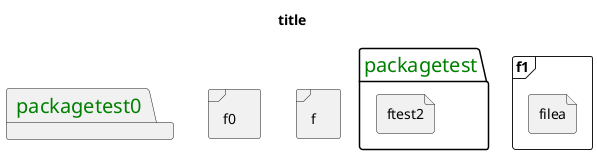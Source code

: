{
  "sha1": "sp9wur7r1addfkwe6x96kc92309x8gq",
  "insertion": {
    "when": "2024-06-04T17:28:45.312Z",
    "url": "https://github.com/plantuml/plantuml/issues/1000",
    "user": "plantuml@gmail.com"
  }
}
@startuml
<style>
Package {
  FontColor red
  FontSize 20
  Fontstyle plain
  Title {
    FontColor green
  }
}
</style>

title title 
package packagetest {
    file ftest2
}

package packagetest0 {
}

frame f
frame f0 {
}
frame f1 {
file filea
}
@enduml
